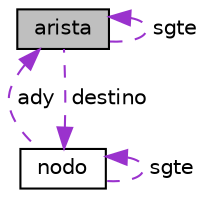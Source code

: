 digraph "arista"
{
  edge [fontname="Helvetica",fontsize="10",labelfontname="Helvetica",labelfontsize="10"];
  node [fontname="Helvetica",fontsize="10",shape=record];
  Node1 [label="arista",height=0.2,width=0.4,color="black", fillcolor="grey75", style="filled", fontcolor="black"];
  Node1 -> Node1 [dir="back",color="darkorchid3",fontsize="10",style="dashed",label=" sgte" ,fontname="Helvetica"];
  Node2 -> Node1 [dir="back",color="darkorchid3",fontsize="10",style="dashed",label=" destino" ,fontname="Helvetica"];
  Node2 [label="nodo",height=0.2,width=0.4,color="black", fillcolor="white", style="filled",URL="$structnodo.html",tooltip="The nodo struct Estructura del nodo. "];
  Node1 -> Node2 [dir="back",color="darkorchid3",fontsize="10",style="dashed",label=" ady" ,fontname="Helvetica"];
  Node2 -> Node2 [dir="back",color="darkorchid3",fontsize="10",style="dashed",label=" sgte" ,fontname="Helvetica"];
}
